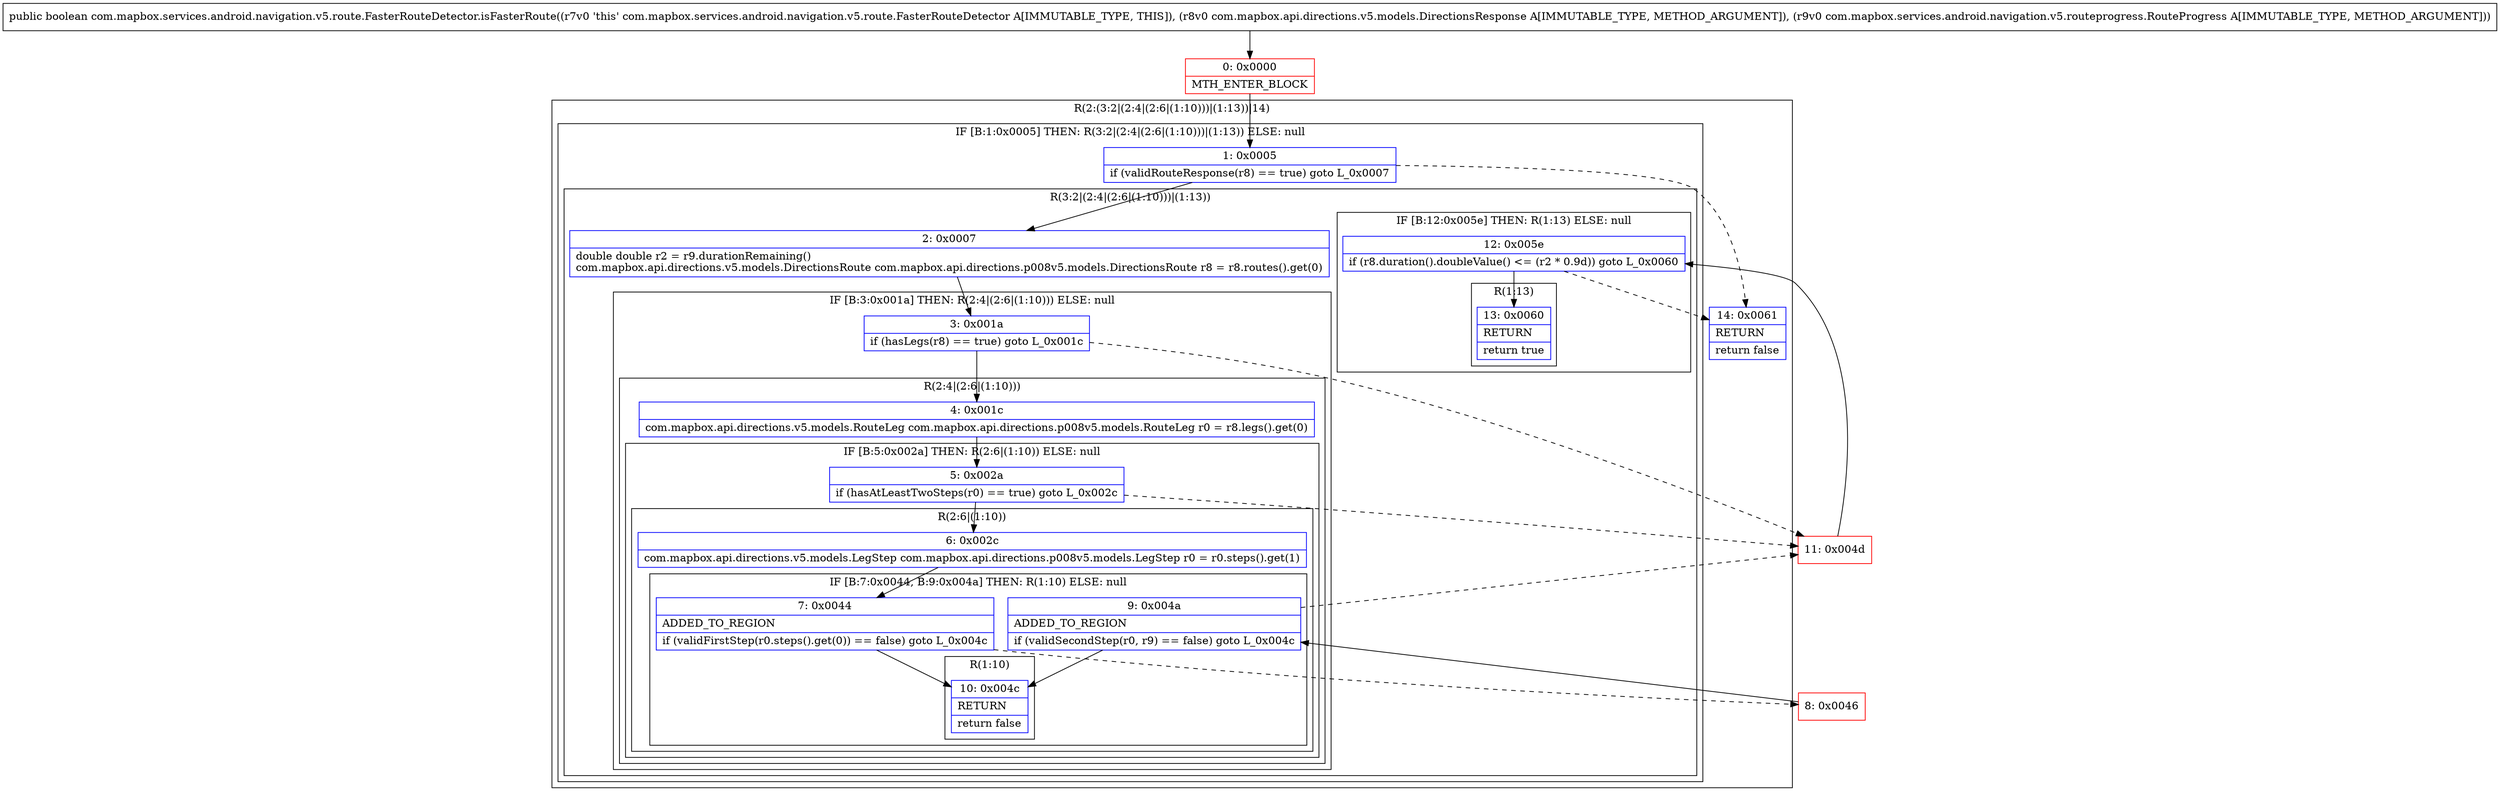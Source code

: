 digraph "CFG forcom.mapbox.services.android.navigation.v5.route.FasterRouteDetector.isFasterRoute(Lcom\/mapbox\/api\/directions\/v5\/models\/DirectionsResponse;Lcom\/mapbox\/services\/android\/navigation\/v5\/routeprogress\/RouteProgress;)Z" {
subgraph cluster_Region_1801998496 {
label = "R(2:(3:2|(2:4|(2:6|(1:10)))|(1:13))|14)";
node [shape=record,color=blue];
subgraph cluster_IfRegion_619734182 {
label = "IF [B:1:0x0005] THEN: R(3:2|(2:4|(2:6|(1:10)))|(1:13)) ELSE: null";
node [shape=record,color=blue];
Node_1 [shape=record,label="{1\:\ 0x0005|if (validRouteResponse(r8) == true) goto L_0x0007\l}"];
subgraph cluster_Region_107167016 {
label = "R(3:2|(2:4|(2:6|(1:10)))|(1:13))";
node [shape=record,color=blue];
Node_2 [shape=record,label="{2\:\ 0x0007|double double r2 = r9.durationRemaining()\lcom.mapbox.api.directions.v5.models.DirectionsRoute com.mapbox.api.directions.p008v5.models.DirectionsRoute r8 = r8.routes().get(0)\l}"];
subgraph cluster_IfRegion_1068385903 {
label = "IF [B:3:0x001a] THEN: R(2:4|(2:6|(1:10))) ELSE: null";
node [shape=record,color=blue];
Node_3 [shape=record,label="{3\:\ 0x001a|if (hasLegs(r8) == true) goto L_0x001c\l}"];
subgraph cluster_Region_2117597057 {
label = "R(2:4|(2:6|(1:10)))";
node [shape=record,color=blue];
Node_4 [shape=record,label="{4\:\ 0x001c|com.mapbox.api.directions.v5.models.RouteLeg com.mapbox.api.directions.p008v5.models.RouteLeg r0 = r8.legs().get(0)\l}"];
subgraph cluster_IfRegion_1629626130 {
label = "IF [B:5:0x002a] THEN: R(2:6|(1:10)) ELSE: null";
node [shape=record,color=blue];
Node_5 [shape=record,label="{5\:\ 0x002a|if (hasAtLeastTwoSteps(r0) == true) goto L_0x002c\l}"];
subgraph cluster_Region_1615767788 {
label = "R(2:6|(1:10))";
node [shape=record,color=blue];
Node_6 [shape=record,label="{6\:\ 0x002c|com.mapbox.api.directions.v5.models.LegStep com.mapbox.api.directions.p008v5.models.LegStep r0 = r0.steps().get(1)\l}"];
subgraph cluster_IfRegion_756946868 {
label = "IF [B:7:0x0044, B:9:0x004a] THEN: R(1:10) ELSE: null";
node [shape=record,color=blue];
Node_7 [shape=record,label="{7\:\ 0x0044|ADDED_TO_REGION\l|if (validFirstStep(r0.steps().get(0)) == false) goto L_0x004c\l}"];
Node_9 [shape=record,label="{9\:\ 0x004a|ADDED_TO_REGION\l|if (validSecondStep(r0, r9) == false) goto L_0x004c\l}"];
subgraph cluster_Region_1636875097 {
label = "R(1:10)";
node [shape=record,color=blue];
Node_10 [shape=record,label="{10\:\ 0x004c|RETURN\l|return false\l}"];
}
}
}
}
}
}
subgraph cluster_IfRegion_1213806220 {
label = "IF [B:12:0x005e] THEN: R(1:13) ELSE: null";
node [shape=record,color=blue];
Node_12 [shape=record,label="{12\:\ 0x005e|if (r8.duration().doubleValue() \<= (r2 * 0.9d)) goto L_0x0060\l}"];
subgraph cluster_Region_1681264680 {
label = "R(1:13)";
node [shape=record,color=blue];
Node_13 [shape=record,label="{13\:\ 0x0060|RETURN\l|return true\l}"];
}
}
}
}
Node_14 [shape=record,label="{14\:\ 0x0061|RETURN\l|return false\l}"];
}
Node_0 [shape=record,color=red,label="{0\:\ 0x0000|MTH_ENTER_BLOCK\l}"];
Node_8 [shape=record,color=red,label="{8\:\ 0x0046}"];
Node_11 [shape=record,color=red,label="{11\:\ 0x004d}"];
MethodNode[shape=record,label="{public boolean com.mapbox.services.android.navigation.v5.route.FasterRouteDetector.isFasterRoute((r7v0 'this' com.mapbox.services.android.navigation.v5.route.FasterRouteDetector A[IMMUTABLE_TYPE, THIS]), (r8v0 com.mapbox.api.directions.v5.models.DirectionsResponse A[IMMUTABLE_TYPE, METHOD_ARGUMENT]), (r9v0 com.mapbox.services.android.navigation.v5.routeprogress.RouteProgress A[IMMUTABLE_TYPE, METHOD_ARGUMENT])) }"];
MethodNode -> Node_0;
Node_1 -> Node_2;
Node_1 -> Node_14[style=dashed];
Node_2 -> Node_3;
Node_3 -> Node_4;
Node_3 -> Node_11[style=dashed];
Node_4 -> Node_5;
Node_5 -> Node_6;
Node_5 -> Node_11[style=dashed];
Node_6 -> Node_7;
Node_7 -> Node_8[style=dashed];
Node_7 -> Node_10;
Node_9 -> Node_10;
Node_9 -> Node_11[style=dashed];
Node_12 -> Node_13;
Node_12 -> Node_14[style=dashed];
Node_0 -> Node_1;
Node_8 -> Node_9;
Node_11 -> Node_12;
}

